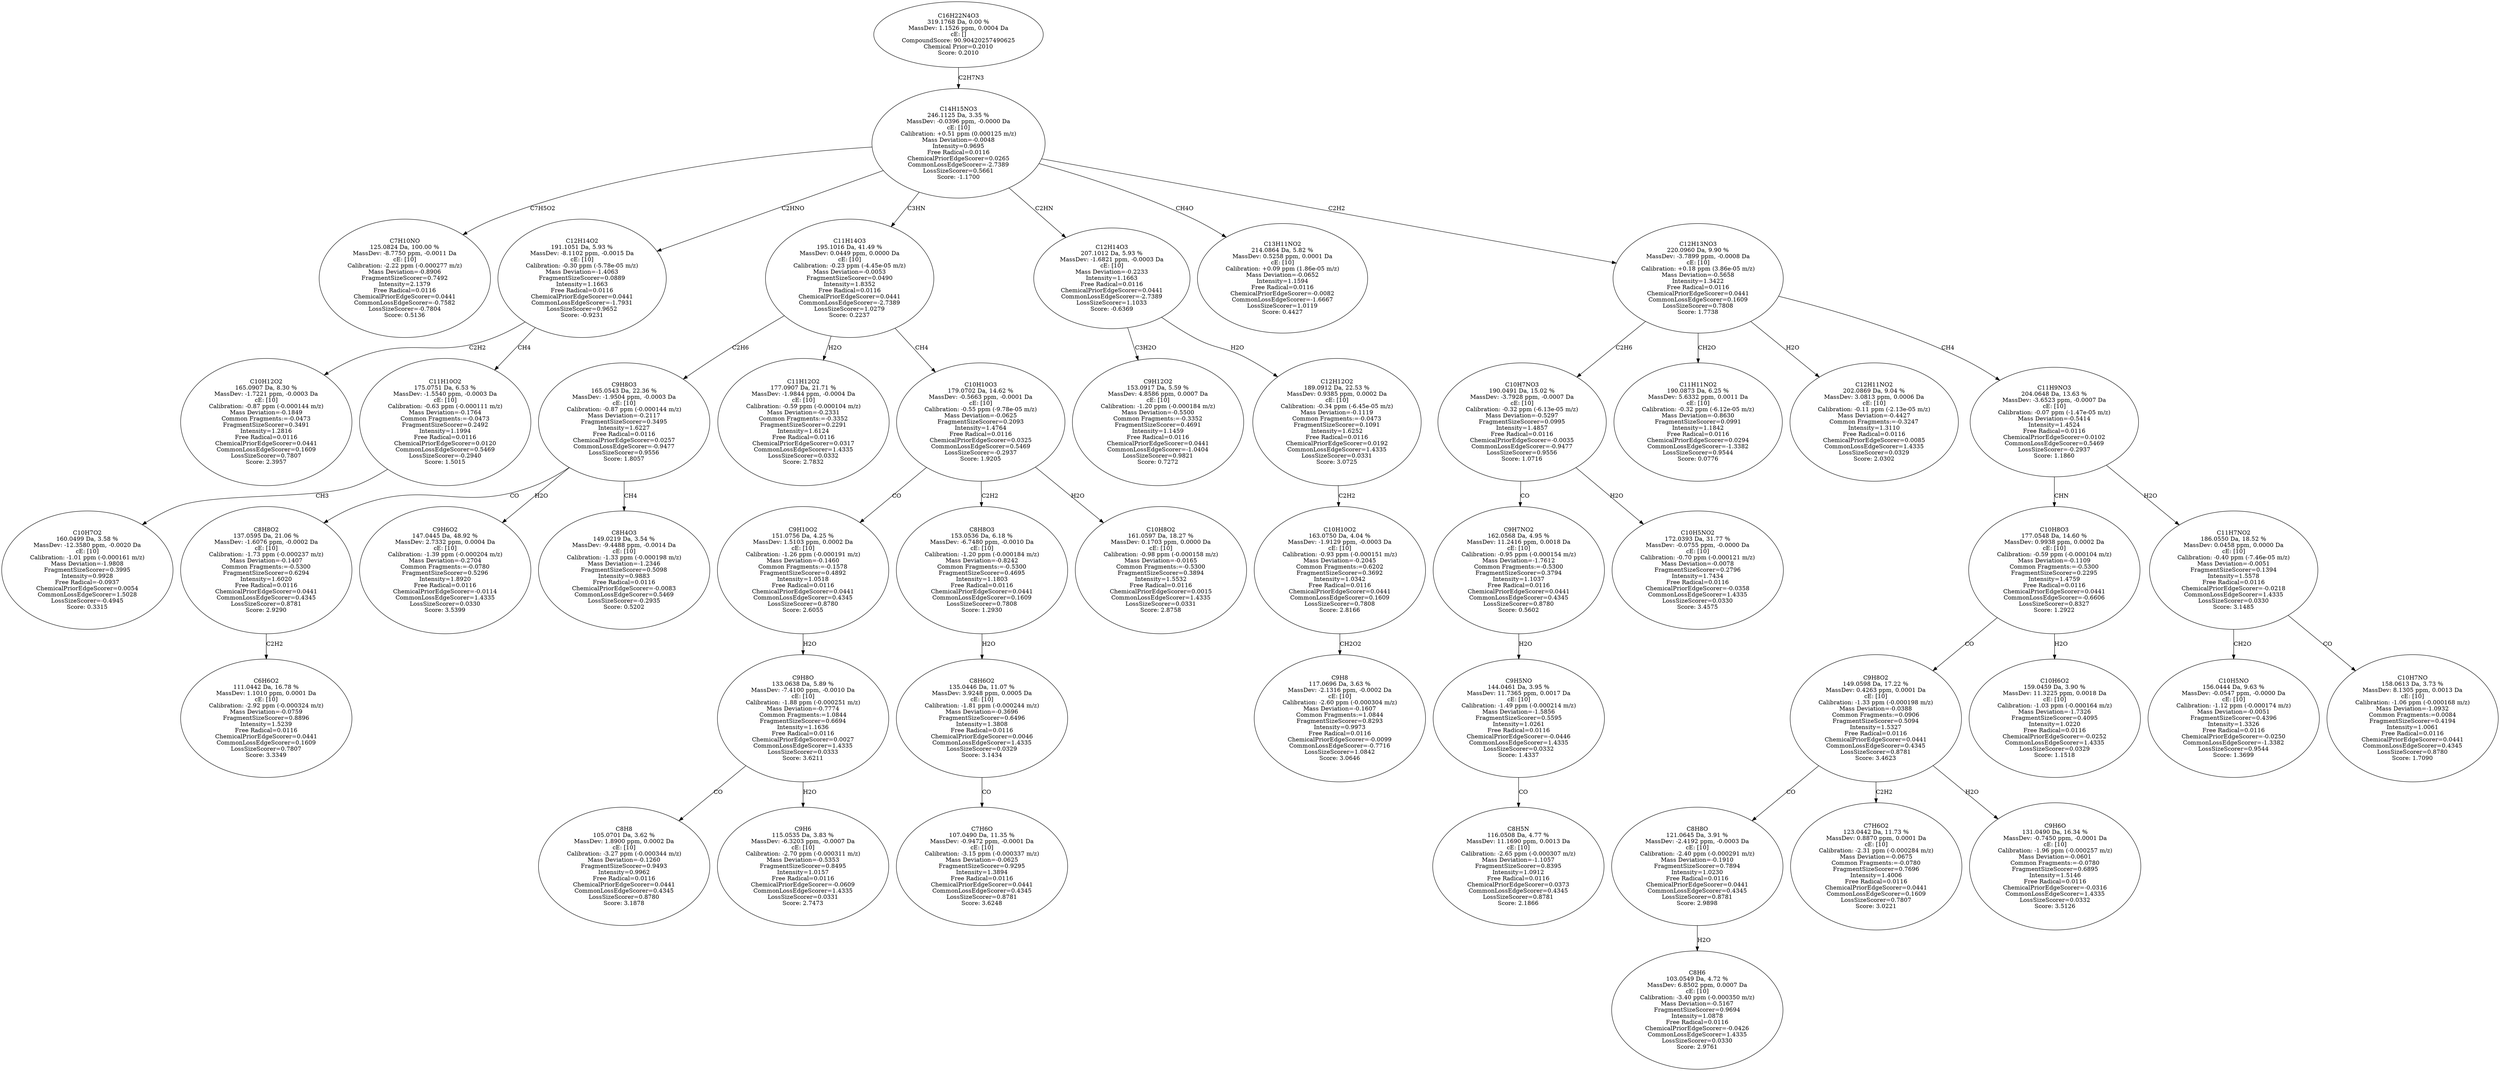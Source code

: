 strict digraph {
v1 [label="C7H10NO\n125.0824 Da, 100.00 %\nMassDev: -8.7750 ppm, -0.0011 Da\ncE: [10]\nCalibration: -2.22 ppm (-0.000277 m/z)\nMass Deviation=-0.8906\nFragmentSizeScorer=0.7492\nIntensity=2.1379\nFree Radical=0.0116\nChemicalPriorEdgeScorer=0.0441\nCommonLossEdgeScorer=-0.7582\nLossSizeScorer=-0.7804\nScore: 0.5136"];
v2 [label="C10H12O2\n165.0907 Da, 8.30 %\nMassDev: -1.7221 ppm, -0.0003 Da\ncE: [10]\nCalibration: -0.87 ppm (-0.000144 m/z)\nMass Deviation=-0.1849\nCommon Fragments:=-0.0473\nFragmentSizeScorer=0.3491\nIntensity=1.2816\nFree Radical=0.0116\nChemicalPriorEdgeScorer=0.0441\nCommonLossEdgeScorer=0.1609\nLossSizeScorer=0.7807\nScore: 2.3957"];
v3 [label="C10H7O2\n160.0499 Da, 3.58 %\nMassDev: -12.3580 ppm, -0.0020 Da\ncE: [10]\nCalibration: -1.01 ppm (-0.000161 m/z)\nMass Deviation=-1.9808\nFragmentSizeScorer=0.3995\nIntensity=0.9928\nFree Radical=-0.0937\nChemicalPriorEdgeScorer=0.0054\nCommonLossEdgeScorer=1.5028\nLossSizeScorer=-0.4945\nScore: 0.3315"];
v4 [label="C11H10O2\n175.0751 Da, 6.53 %\nMassDev: -1.5540 ppm, -0.0003 Da\ncE: [10]\nCalibration: -0.63 ppm (-0.000111 m/z)\nMass Deviation=-0.1764\nCommon Fragments:=-0.0473\nFragmentSizeScorer=0.2492\nIntensity=1.1994\nFree Radical=0.0116\nChemicalPriorEdgeScorer=0.0120\nCommonLossEdgeScorer=0.5469\nLossSizeScorer=-0.2940\nScore: 1.5015"];
v5 [label="C12H14O2\n191.1051 Da, 5.93 %\nMassDev: -8.1102 ppm, -0.0015 Da\ncE: [10]\nCalibration: -0.30 ppm (-5.78e-05 m/z)\nMass Deviation=-1.4063\nFragmentSizeScorer=0.0889\nIntensity=1.1663\nFree Radical=0.0116\nChemicalPriorEdgeScorer=0.0441\nCommonLossEdgeScorer=-1.7931\nLossSizeScorer=0.9652\nScore: -0.9231"];
v6 [label="C6H6O2\n111.0442 Da, 16.78 %\nMassDev: 1.1010 ppm, 0.0001 Da\ncE: [10]\nCalibration: -2.92 ppm (-0.000324 m/z)\nMass Deviation=-0.0759\nFragmentSizeScorer=0.8896\nIntensity=1.5239\nFree Radical=0.0116\nChemicalPriorEdgeScorer=0.0441\nCommonLossEdgeScorer=0.1609\nLossSizeScorer=0.7807\nScore: 3.3349"];
v7 [label="C8H8O2\n137.0595 Da, 21.06 %\nMassDev: -1.6076 ppm, -0.0002 Da\ncE: [10]\nCalibration: -1.73 ppm (-0.000237 m/z)\nMass Deviation=-0.1407\nCommon Fragments:=-0.5300\nFragmentSizeScorer=0.6294\nIntensity=1.6020\nFree Radical=0.0116\nChemicalPriorEdgeScorer=0.0441\nCommonLossEdgeScorer=0.4345\nLossSizeScorer=0.8781\nScore: 2.9290"];
v8 [label="C9H6O2\n147.0445 Da, 48.92 %\nMassDev: 2.7332 ppm, 0.0004 Da\ncE: [10]\nCalibration: -1.39 ppm (-0.000204 m/z)\nMass Deviation=-0.2704\nCommon Fragments:=-0.0780\nFragmentSizeScorer=0.5296\nIntensity=1.8920\nFree Radical=0.0116\nChemicalPriorEdgeScorer=-0.0114\nCommonLossEdgeScorer=1.4335\nLossSizeScorer=0.0330\nScore: 3.5399"];
v9 [label="C8H4O3\n149.0219 Da, 3.54 %\nMassDev: -9.4488 ppm, -0.0014 Da\ncE: [10]\nCalibration: -1.33 ppm (-0.000198 m/z)\nMass Deviation=-1.2346\nFragmentSizeScorer=0.5098\nIntensity=0.9883\nFree Radical=0.0116\nChemicalPriorEdgeScorer=-0.0083\nCommonLossEdgeScorer=0.5469\nLossSizeScorer=-0.2935\nScore: 0.5202"];
v10 [label="C9H8O3\n165.0543 Da, 22.36 %\nMassDev: -1.9504 ppm, -0.0003 Da\ncE: [10]\nCalibration: -0.87 ppm (-0.000144 m/z)\nMass Deviation=-0.2117\nFragmentSizeScorer=0.3495\nIntensity=1.6227\nFree Radical=0.0116\nChemicalPriorEdgeScorer=0.0257\nCommonLossEdgeScorer=-0.9477\nLossSizeScorer=0.9556\nScore: 1.8057"];
v11 [label="C11H12O2\n177.0907 Da, 21.71 %\nMassDev: -1.9844 ppm, -0.0004 Da\ncE: [10]\nCalibration: -0.59 ppm (-0.000104 m/z)\nMass Deviation=-0.2331\nCommon Fragments:=-0.3352\nFragmentSizeScorer=0.2291\nIntensity=1.6124\nFree Radical=0.0116\nChemicalPriorEdgeScorer=0.0317\nCommonLossEdgeScorer=1.4335\nLossSizeScorer=0.0332\nScore: 2.7832"];
v12 [label="C8H8\n105.0701 Da, 3.62 %\nMassDev: 1.8900 ppm, 0.0002 Da\ncE: [10]\nCalibration: -3.27 ppm (-0.000344 m/z)\nMass Deviation=-0.1260\nFragmentSizeScorer=0.9493\nIntensity=0.9962\nFree Radical=0.0116\nChemicalPriorEdgeScorer=0.0441\nCommonLossEdgeScorer=0.4345\nLossSizeScorer=0.8780\nScore: 3.1878"];
v13 [label="C9H6\n115.0535 Da, 3.83 %\nMassDev: -6.3203 ppm, -0.0007 Da\ncE: [10]\nCalibration: -2.70 ppm (-0.000311 m/z)\nMass Deviation=-0.5353\nFragmentSizeScorer=0.8495\nIntensity=1.0157\nFree Radical=0.0116\nChemicalPriorEdgeScorer=-0.0609\nCommonLossEdgeScorer=1.4335\nLossSizeScorer=0.0331\nScore: 2.7473"];
v14 [label="C9H8O\n133.0638 Da, 5.89 %\nMassDev: -7.4100 ppm, -0.0010 Da\ncE: [10]\nCalibration: -1.88 ppm (-0.000251 m/z)\nMass Deviation=-0.7774\nCommon Fragments:=1.0844\nFragmentSizeScorer=0.6694\nIntensity=1.1636\nFree Radical=0.0116\nChemicalPriorEdgeScorer=0.0027\nCommonLossEdgeScorer=1.4335\nLossSizeScorer=0.0333\nScore: 3.6211"];
v15 [label="C9H10O2\n151.0756 Da, 4.25 %\nMassDev: 1.5103 ppm, 0.0002 Da\ncE: [10]\nCalibration: -1.26 ppm (-0.000191 m/z)\nMass Deviation=-0.1460\nCommon Fragments:=-0.1578\nFragmentSizeScorer=0.4892\nIntensity=1.0518\nFree Radical=0.0116\nChemicalPriorEdgeScorer=0.0441\nCommonLossEdgeScorer=0.4345\nLossSizeScorer=0.8780\nScore: 2.6055"];
v16 [label="C7H6O\n107.0490 Da, 11.35 %\nMassDev: -0.9472 ppm, -0.0001 Da\ncE: [10]\nCalibration: -3.15 ppm (-0.000337 m/z)\nMass Deviation=-0.0625\nFragmentSizeScorer=0.9295\nIntensity=1.3894\nFree Radical=0.0116\nChemicalPriorEdgeScorer=0.0441\nCommonLossEdgeScorer=0.4345\nLossSizeScorer=0.8781\nScore: 3.6248"];
v17 [label="C8H6O2\n135.0446 Da, 11.07 %\nMassDev: 3.9248 ppm, 0.0005 Da\ncE: [10]\nCalibration: -1.81 ppm (-0.000244 m/z)\nMass Deviation=-0.3696\nFragmentSizeScorer=0.6496\nIntensity=1.3808\nFree Radical=0.0116\nChemicalPriorEdgeScorer=0.0046\nCommonLossEdgeScorer=1.4335\nLossSizeScorer=0.0329\nScore: 3.1434"];
v18 [label="C8H8O3\n153.0536 Da, 6.18 %\nMassDev: -6.7480 ppm, -0.0010 Da\ncE: [10]\nCalibration: -1.20 ppm (-0.000184 m/z)\nMass Deviation=-0.8242\nCommon Fragments:=-0.5300\nFragmentSizeScorer=0.4695\nIntensity=1.1803\nFree Radical=0.0116\nChemicalPriorEdgeScorer=0.0441\nCommonLossEdgeScorer=0.1609\nLossSizeScorer=0.7808\nScore: 1.2930"];
v19 [label="C10H8O2\n161.0597 Da, 18.27 %\nMassDev: 0.1703 ppm, 0.0000 Da\ncE: [10]\nCalibration: -0.98 ppm (-0.000158 m/z)\nMass Deviation=-0.0165\nCommon Fragments:=-0.5300\nFragmentSizeScorer=0.3894\nIntensity=1.5532\nFree Radical=0.0116\nChemicalPriorEdgeScorer=0.0015\nCommonLossEdgeScorer=1.4335\nLossSizeScorer=0.0331\nScore: 2.8758"];
v20 [label="C10H10O3\n179.0702 Da, 14.62 %\nMassDev: -0.5663 ppm, -0.0001 Da\ncE: [10]\nCalibration: -0.55 ppm (-9.78e-05 m/z)\nMass Deviation=-0.0625\nFragmentSizeScorer=0.2093\nIntensity=1.4764\nFree Radical=0.0116\nChemicalPriorEdgeScorer=0.0325\nCommonLossEdgeScorer=0.5469\nLossSizeScorer=-0.2937\nScore: 1.9205"];
v21 [label="C11H14O3\n195.1016 Da, 41.49 %\nMassDev: 0.0449 ppm, 0.0000 Da\ncE: [10]\nCalibration: -0.23 ppm (-4.45e-05 m/z)\nMass Deviation=-0.0053\nFragmentSizeScorer=0.0490\nIntensity=1.8352\nFree Radical=0.0116\nChemicalPriorEdgeScorer=0.0441\nCommonLossEdgeScorer=-2.7389\nLossSizeScorer=1.0279\nScore: 0.2237"];
v22 [label="C9H12O2\n153.0917 Da, 5.59 %\nMassDev: 4.8586 ppm, 0.0007 Da\ncE: [10]\nCalibration: -1.20 ppm (-0.000184 m/z)\nMass Deviation=-0.5500\nCommon Fragments:=-0.3352\nFragmentSizeScorer=0.4691\nIntensity=1.1459\nFree Radical=0.0116\nChemicalPriorEdgeScorer=0.0441\nCommonLossEdgeScorer=-1.0404\nLossSizeScorer=0.9821\nScore: 0.7272"];
v23 [label="C9H8\n117.0696 Da, 3.63 %\nMassDev: -2.1316 ppm, -0.0002 Da\ncE: [10]\nCalibration: -2.60 ppm (-0.000304 m/z)\nMass Deviation=-0.1607\nCommon Fragments:=1.0844\nFragmentSizeScorer=0.8293\nIntensity=0.9973\nFree Radical=0.0116\nChemicalPriorEdgeScorer=-0.0099\nCommonLossEdgeScorer=-0.7716\nLossSizeScorer=1.0842\nScore: 3.0646"];
v24 [label="C10H10O2\n163.0750 Da, 4.04 %\nMassDev: -1.9129 ppm, -0.0003 Da\ncE: [10]\nCalibration: -0.93 ppm (-0.000151 m/z)\nMass Deviation=-0.2045\nCommon Fragments:=0.6202\nFragmentSizeScorer=0.3692\nIntensity=1.0342\nFree Radical=0.0116\nChemicalPriorEdgeScorer=0.0441\nCommonLossEdgeScorer=0.1609\nLossSizeScorer=0.7808\nScore: 2.8166"];
v25 [label="C12H12O2\n189.0912 Da, 22.53 %\nMassDev: 0.9385 ppm, 0.0002 Da\ncE: [10]\nCalibration: -0.34 ppm (-6.45e-05 m/z)\nMass Deviation=-0.1119\nCommon Fragments:=-0.0473\nFragmentSizeScorer=0.1091\nIntensity=1.6252\nFree Radical=0.0116\nChemicalPriorEdgeScorer=0.0192\nCommonLossEdgeScorer=1.4335\nLossSizeScorer=0.0331\nScore: 3.0725"];
v26 [label="C12H14O3\n207.1012 Da, 5.93 %\nMassDev: -1.6821 ppm, -0.0003 Da\ncE: [10]\nMass Deviation=-0.2233\nIntensity=1.1663\nFree Radical=0.0116\nChemicalPriorEdgeScorer=0.0441\nCommonLossEdgeScorer=-2.7389\nLossSizeScorer=1.1033\nScore: -0.6369"];
v27 [label="C13H11NO2\n214.0864 Da, 5.82 %\nMassDev: 0.5258 ppm, 0.0001 Da\ncE: [10]\nCalibration: +0.09 ppm (1.86e-05 m/z)\nMass Deviation=-0.0652\nIntensity=1.1594\nFree Radical=0.0116\nChemicalPriorEdgeScorer=-0.0082\nCommonLossEdgeScorer=-1.6667\nLossSizeScorer=1.0119\nScore: 0.4427"];
v28 [label="C8H5N\n116.0508 Da, 4.77 %\nMassDev: 11.1690 ppm, 0.0013 Da\ncE: [10]\nCalibration: -2.65 ppm (-0.000307 m/z)\nMass Deviation=-1.1057\nFragmentSizeScorer=0.8395\nIntensity=1.0912\nFree Radical=0.0116\nChemicalPriorEdgeScorer=0.0373\nCommonLossEdgeScorer=0.4345\nLossSizeScorer=0.8781\nScore: 2.1866"];
v29 [label="C9H5NO\n144.0461 Da, 3.95 %\nMassDev: 11.7365 ppm, 0.0017 Da\ncE: [10]\nCalibration: -1.49 ppm (-0.000214 m/z)\nMass Deviation=-1.5856\nFragmentSizeScorer=0.5595\nIntensity=1.0261\nFree Radical=0.0116\nChemicalPriorEdgeScorer=-0.0446\nCommonLossEdgeScorer=1.4335\nLossSizeScorer=0.0332\nScore: 1.4337"];
v30 [label="C9H7NO2\n162.0568 Da, 4.95 %\nMassDev: 11.2416 ppm, 0.0018 Da\ncE: [10]\nCalibration: -0.95 ppm (-0.000154 m/z)\nMass Deviation=-1.7612\nCommon Fragments:=-0.5300\nFragmentSizeScorer=0.3794\nIntensity=1.1037\nFree Radical=0.0116\nChemicalPriorEdgeScorer=0.0441\nCommonLossEdgeScorer=0.4345\nLossSizeScorer=0.8780\nScore: 0.5602"];
v31 [label="C10H5NO2\n172.0393 Da, 31.77 %\nMassDev: -0.0755 ppm, -0.0000 Da\ncE: [10]\nCalibration: -0.70 ppm (-0.000121 m/z)\nMass Deviation=-0.0078\nFragmentSizeScorer=0.2796\nIntensity=1.7434\nFree Radical=0.0116\nChemicalPriorEdgeScorer=-0.0358\nCommonLossEdgeScorer=1.4335\nLossSizeScorer=0.0330\nScore: 3.4575"];
v32 [label="C10H7NO3\n190.0491 Da, 15.02 %\nMassDev: -3.7928 ppm, -0.0007 Da\ncE: [10]\nCalibration: -0.32 ppm (-6.13e-05 m/z)\nMass Deviation=-0.5297\nFragmentSizeScorer=0.0995\nIntensity=1.4857\nFree Radical=0.0116\nChemicalPriorEdgeScorer=-0.0035\nCommonLossEdgeScorer=-0.9477\nLossSizeScorer=0.9556\nScore: 1.0716"];
v33 [label="C11H11NO2\n190.0873 Da, 6.25 %\nMassDev: 5.6332 ppm, 0.0011 Da\ncE: [10]\nCalibration: -0.32 ppm (-6.12e-05 m/z)\nMass Deviation=-0.8630\nFragmentSizeScorer=0.0991\nIntensity=1.1842\nFree Radical=0.0116\nChemicalPriorEdgeScorer=0.0294\nCommonLossEdgeScorer=-1.3382\nLossSizeScorer=0.9544\nScore: 0.0776"];
v34 [label="C12H11NO2\n202.0869 Da, 9.04 %\nMassDev: 3.0813 ppm, 0.0006 Da\ncE: [10]\nCalibration: -0.11 ppm (-2.13e-05 m/z)\nMass Deviation=-0.4427\nCommon Fragments:=-0.3247\nIntensity=1.3110\nFree Radical=0.0116\nChemicalPriorEdgeScorer=0.0085\nCommonLossEdgeScorer=1.4335\nLossSizeScorer=0.0329\nScore: 2.0302"];
v35 [label="C8H6\n103.0549 Da, 4.72 %\nMassDev: 6.8502 ppm, 0.0007 Da\ncE: [10]\nCalibration: -3.40 ppm (-0.000350 m/z)\nMass Deviation=-0.5167\nFragmentSizeScorer=0.9694\nIntensity=1.0878\nFree Radical=0.0116\nChemicalPriorEdgeScorer=-0.0426\nCommonLossEdgeScorer=1.4335\nLossSizeScorer=0.0330\nScore: 2.9761"];
v36 [label="C8H8O\n121.0645 Da, 3.91 %\nMassDev: -2.4192 ppm, -0.0003 Da\ncE: [10]\nCalibration: -2.40 ppm (-0.000291 m/z)\nMass Deviation=-0.1910\nFragmentSizeScorer=0.7894\nIntensity=1.0230\nFree Radical=0.0116\nChemicalPriorEdgeScorer=0.0441\nCommonLossEdgeScorer=0.4345\nLossSizeScorer=0.8781\nScore: 2.9898"];
v37 [label="C7H6O2\n123.0442 Da, 11.73 %\nMassDev: 0.8870 ppm, 0.0001 Da\ncE: [10]\nCalibration: -2.31 ppm (-0.000284 m/z)\nMass Deviation=-0.0675\nCommon Fragments:=-0.0780\nFragmentSizeScorer=0.7696\nIntensity=1.4006\nFree Radical=0.0116\nChemicalPriorEdgeScorer=0.0441\nCommonLossEdgeScorer=0.1609\nLossSizeScorer=0.7807\nScore: 3.0221"];
v38 [label="C9H6O\n131.0490 Da, 16.34 %\nMassDev: -0.7450 ppm, -0.0001 Da\ncE: [10]\nCalibration: -1.96 ppm (-0.000257 m/z)\nMass Deviation=-0.0601\nCommon Fragments:=-0.0780\nFragmentSizeScorer=0.6895\nIntensity=1.5146\nFree Radical=0.0116\nChemicalPriorEdgeScorer=-0.0316\nCommonLossEdgeScorer=1.4335\nLossSizeScorer=0.0332\nScore: 3.5126"];
v39 [label="C9H8O2\n149.0598 Da, 17.22 %\nMassDev: 0.4263 ppm, 0.0001 Da\ncE: [10]\nCalibration: -1.33 ppm (-0.000198 m/z)\nMass Deviation=-0.0388\nCommon Fragments:=0.0906\nFragmentSizeScorer=0.5094\nIntensity=1.5327\nFree Radical=0.0116\nChemicalPriorEdgeScorer=0.0441\nCommonLossEdgeScorer=0.4345\nLossSizeScorer=0.8781\nScore: 3.4623"];
v40 [label="C10H6O2\n159.0459 Da, 3.90 %\nMassDev: 11.3225 ppm, 0.0018 Da\ncE: [10]\nCalibration: -1.03 ppm (-0.000164 m/z)\nMass Deviation=-1.7326\nFragmentSizeScorer=0.4095\nIntensity=1.0220\nFree Radical=0.0116\nChemicalPriorEdgeScorer=-0.0252\nCommonLossEdgeScorer=1.4335\nLossSizeScorer=0.0329\nScore: 1.1518"];
v41 [label="C10H8O3\n177.0548 Da, 14.60 %\nMassDev: 0.9938 ppm, 0.0002 Da\ncE: [10]\nCalibration: -0.59 ppm (-0.000104 m/z)\nMass Deviation=-0.1109\nCommon Fragments:=-0.5300\nFragmentSizeScorer=0.2295\nIntensity=1.4759\nFree Radical=0.0116\nChemicalPriorEdgeScorer=0.0441\nCommonLossEdgeScorer=-0.6606\nLossSizeScorer=0.8327\nScore: 1.2922"];
v42 [label="C10H5NO\n156.0444 Da, 9.63 %\nMassDev: -0.0547 ppm, -0.0000 Da\ncE: [10]\nCalibration: -1.12 ppm (-0.000174 m/z)\nMass Deviation=-0.0051\nFragmentSizeScorer=0.4396\nIntensity=1.3326\nFree Radical=0.0116\nChemicalPriorEdgeScorer=-0.0250\nCommonLossEdgeScorer=-1.3382\nLossSizeScorer=0.9544\nScore: 1.3699"];
v43 [label="C10H7NO\n158.0613 Da, 3.73 %\nMassDev: 8.1305 ppm, 0.0013 Da\ncE: [10]\nCalibration: -1.06 ppm (-0.000168 m/z)\nMass Deviation=-1.0932\nCommon Fragments:=0.0084\nFragmentSizeScorer=0.4194\nIntensity=1.0061\nFree Radical=0.0116\nChemicalPriorEdgeScorer=0.0441\nCommonLossEdgeScorer=0.4345\nLossSizeScorer=0.8780\nScore: 1.7090"];
v44 [label="C11H7NO2\n186.0550 Da, 18.52 %\nMassDev: 0.0458 ppm, 0.0000 Da\ncE: [10]\nCalibration: -0.40 ppm (-7.46e-05 m/z)\nMass Deviation=-0.0051\nFragmentSizeScorer=0.1394\nIntensity=1.5578\nFree Radical=0.0116\nChemicalPriorEdgeScorer=-0.0218\nCommonLossEdgeScorer=1.4335\nLossSizeScorer=0.0330\nScore: 3.1485"];
v45 [label="C11H9NO3\n204.0648 Da, 13.63 %\nMassDev: -3.6523 ppm, -0.0007 Da\ncE: [10]\nCalibration: -0.07 ppm (-1.47e-05 m/z)\nMass Deviation=-0.5414\nIntensity=1.4524\nFree Radical=0.0116\nChemicalPriorEdgeScorer=0.0102\nCommonLossEdgeScorer=0.5469\nLossSizeScorer=-0.2937\nScore: 1.1860"];
v46 [label="C12H13NO3\n220.0960 Da, 9.90 %\nMassDev: -3.7899 ppm, -0.0008 Da\ncE: [10]\nCalibration: +0.18 ppm (3.86e-05 m/z)\nMass Deviation=-0.5658\nIntensity=1.3422\nFree Radical=0.0116\nChemicalPriorEdgeScorer=0.0441\nCommonLossEdgeScorer=0.1609\nLossSizeScorer=0.7808\nScore: 1.7738"];
v47 [label="C14H15NO3\n246.1125 Da, 3.35 %\nMassDev: -0.0396 ppm, -0.0000 Da\ncE: [10]\nCalibration: +0.51 ppm (0.000125 m/z)\nMass Deviation=-0.0048\nIntensity=0.9695\nFree Radical=0.0116\nChemicalPriorEdgeScorer=0.0265\nCommonLossEdgeScorer=-2.7389\nLossSizeScorer=0.5661\nScore: -1.1700"];
v48 [label="C16H22N4O3\n319.1768 Da, 0.00 %\nMassDev: 1.1526 ppm, 0.0004 Da\ncE: []\nCompoundScore: 90.90420257490625\nChemical Prior=0.2010\nScore: 0.2010"];
v47 -> v1 [label="C7H5O2"];
v5 -> v2 [label="C2H2"];
v4 -> v3 [label="CH3"];
v5 -> v4 [label="CH4"];
v47 -> v5 [label="C2HNO"];
v7 -> v6 [label="C2H2"];
v10 -> v7 [label="CO"];
v10 -> v8 [label="H2O"];
v10 -> v9 [label="CH4"];
v21 -> v10 [label="C2H6"];
v21 -> v11 [label="H2O"];
v14 -> v12 [label="CO"];
v14 -> v13 [label="H2O"];
v15 -> v14 [label="H2O"];
v20 -> v15 [label="CO"];
v17 -> v16 [label="CO"];
v18 -> v17 [label="H2O"];
v20 -> v18 [label="C2H2"];
v20 -> v19 [label="H2O"];
v21 -> v20 [label="CH4"];
v47 -> v21 [label="C3HN"];
v26 -> v22 [label="C3H2O"];
v24 -> v23 [label="CH2O2"];
v25 -> v24 [label="C2H2"];
v26 -> v25 [label="H2O"];
v47 -> v26 [label="C2HN"];
v47 -> v27 [label="CH4O"];
v29 -> v28 [label="CO"];
v30 -> v29 [label="H2O"];
v32 -> v30 [label="CO"];
v32 -> v31 [label="H2O"];
v46 -> v32 [label="C2H6"];
v46 -> v33 [label="CH2O"];
v46 -> v34 [label="H2O"];
v36 -> v35 [label="H2O"];
v39 -> v36 [label="CO"];
v39 -> v37 [label="C2H2"];
v39 -> v38 [label="H2O"];
v41 -> v39 [label="CO"];
v41 -> v40 [label="H2O"];
v45 -> v41 [label="CHN"];
v44 -> v42 [label="CH2O"];
v44 -> v43 [label="CO"];
v45 -> v44 [label="H2O"];
v46 -> v45 [label="CH4"];
v47 -> v46 [label="C2H2"];
v48 -> v47 [label="C2H7N3"];
}